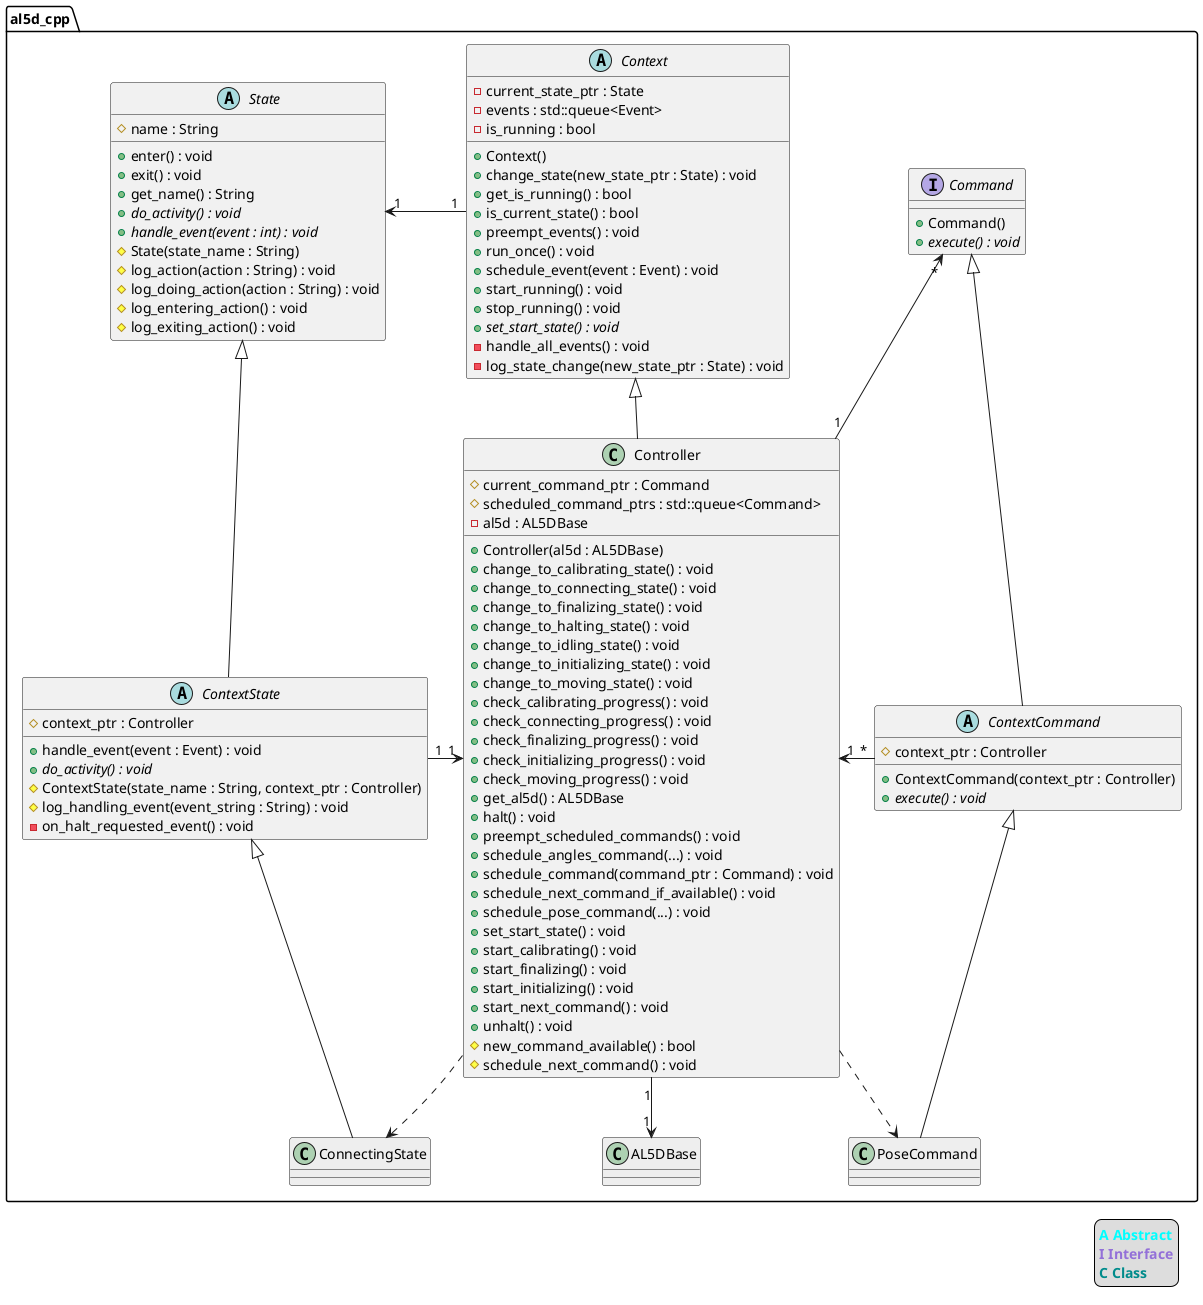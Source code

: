 @startuml

namespace al5d_cpp {

    class AL5DBase #eee
    class ConnectingState #eee
    class PoseCommand #eee

    abstract class State {
        + enter() : void
        + exit() : void
        + get_name() : String
        + {abstract} do_activity() : void
        + {abstract} handle_event(event : int) : void
        # State(state_name : String)
        # log_action(action : String) : void
        # log_doing_action(action : String) : void
        # log_entering_action() : void
        # log_exiting_action() : void
        # name : String
    }

    abstract class Context {
        + Context()
        + change_state(new_state_ptr : State) : void
        + get_is_running() : bool
        + is_current_state() : bool
        + preempt_events() : void
        + run_once() : void
        + schedule_event(event : Event) : void
        + start_running() : void
        + stop_running() : void
        + {abstract} set_start_state() : void
        - current_state_ptr : State
        - events : std::queue<Event>
        - handle_all_events() : void
        - is_running : bool
        - log_state_change(new_state_ptr : State) : void
    }

    interface Command {
        + Command()
        + {abstract} execute() : void
    }

    abstract class ContextCommand {
        + ContextCommand(context_ptr : Controller)
        + {abstract} execute() : void
        # context_ptr : Controller
    }

    class Controller {
        + Controller(al5d : AL5DBase)
        + change_to_calibrating_state() : void
        + change_to_connecting_state() : void
        + change_to_finalizing_state() : void
        + change_to_halting_state() : void
        + change_to_idling_state() : void
        + change_to_initializing_state() : void
        + change_to_moving_state() : void
        + check_calibrating_progress() : void
        + check_connecting_progress() : void
        + check_finalizing_progress() : void
        + check_initializing_progress() : void
        + check_moving_progress() : void
        + get_al5d() : AL5DBase
        + halt() : void
        + preempt_scheduled_commands() : void
        + schedule_angles_command(...) : void
        + schedule_command(command_ptr : Command) : void
        + schedule_next_command_if_available() : void
        + schedule_pose_command(...) : void
        + set_start_state() : void
        + start_calibrating() : void
        + start_finalizing() : void
        + start_initializing() : void
        + start_next_command() : void
        + unhalt() : void
        # current_command_ptr : Command
        # new_command_available() : bool
        # schedule_next_command() : void
        # scheduled_command_ptrs : std::queue<Command>
        - al5d : AL5DBase
    }

    abstract class ContextState {
        + handle_event(event : Event) : void
        + {abstract} do_activity() : void
        # ContextState(state_name : String, context_ptr : Controller)
        # context_ptr : Controller
        # log_handling_event(event_string : String) : void
        - on_halt_requested_event() : void
    }

    Command <|-- ContextCommand
    Context <|-- Controller
    Controller "1" <- "*" ContextCommand
    Controller .> PoseCommand
    ContextCommand <|-- PoseCommand
    Command "*" <-- "1" Controller
    State "1" <- "1" Context
    State <|-- ContextState
    ContextState "1" -> "1" Controller
    ContextState <|-- ConnectingState
    Controller ..> ConnectingState
    Controller "1" --> "1" AL5DBase
}

legend right
  <b><color:Cyan>A Abstract</color></b>
  <b><color:MediumPurple>I Interface</color></b>
  <b><color:DarkCyan>C Class</color></b>
endlegend

@enduml